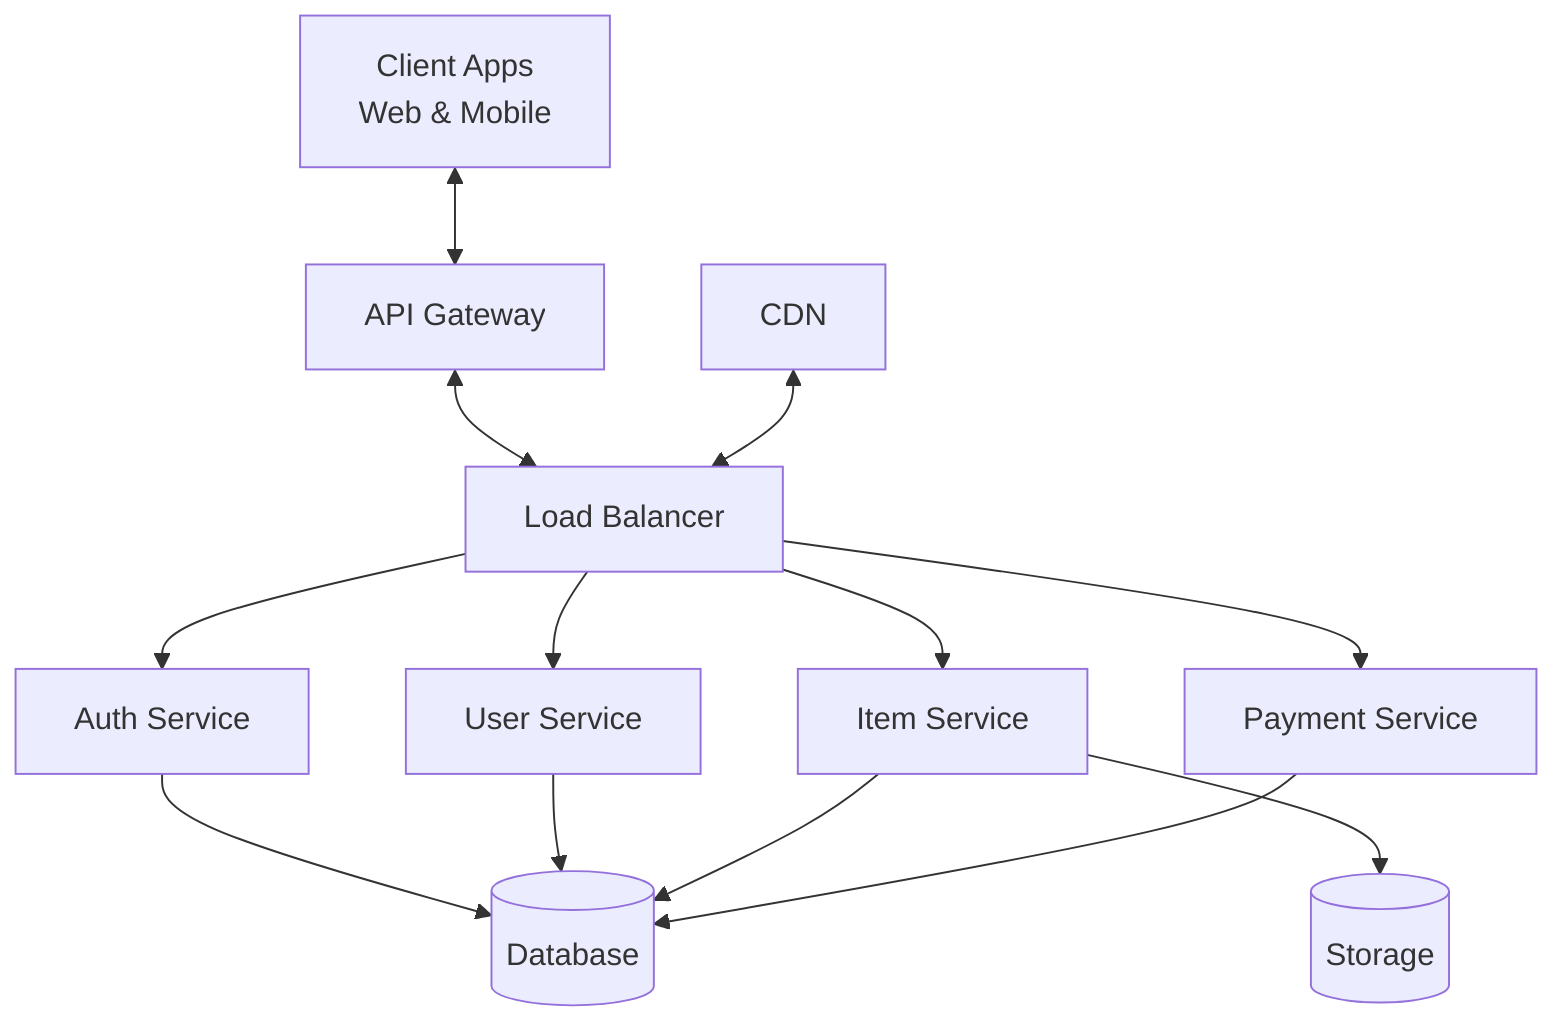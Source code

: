 flowchart TD
    ClientApps[Client Apps\nWeb & Mobile] <--> ApiGateway[API Gateway]
    ApiGateway <--> LoadBalancer[Load Balancer]
    CDN[CDN] <--> LoadBalancer
    
    LoadBalancer --> AuthService[Auth Service]
    LoadBalancer --> UserService[User Service]
    LoadBalancer --> ItemService[Item Service]
    LoadBalancer --> PaymentService[Payment Service]
    
    AuthService --> Database[(Database)]
    UserService --> Database
    ItemService --> Database
    ItemService --> Storage[(Storage)]
    PaymentService --> Database
